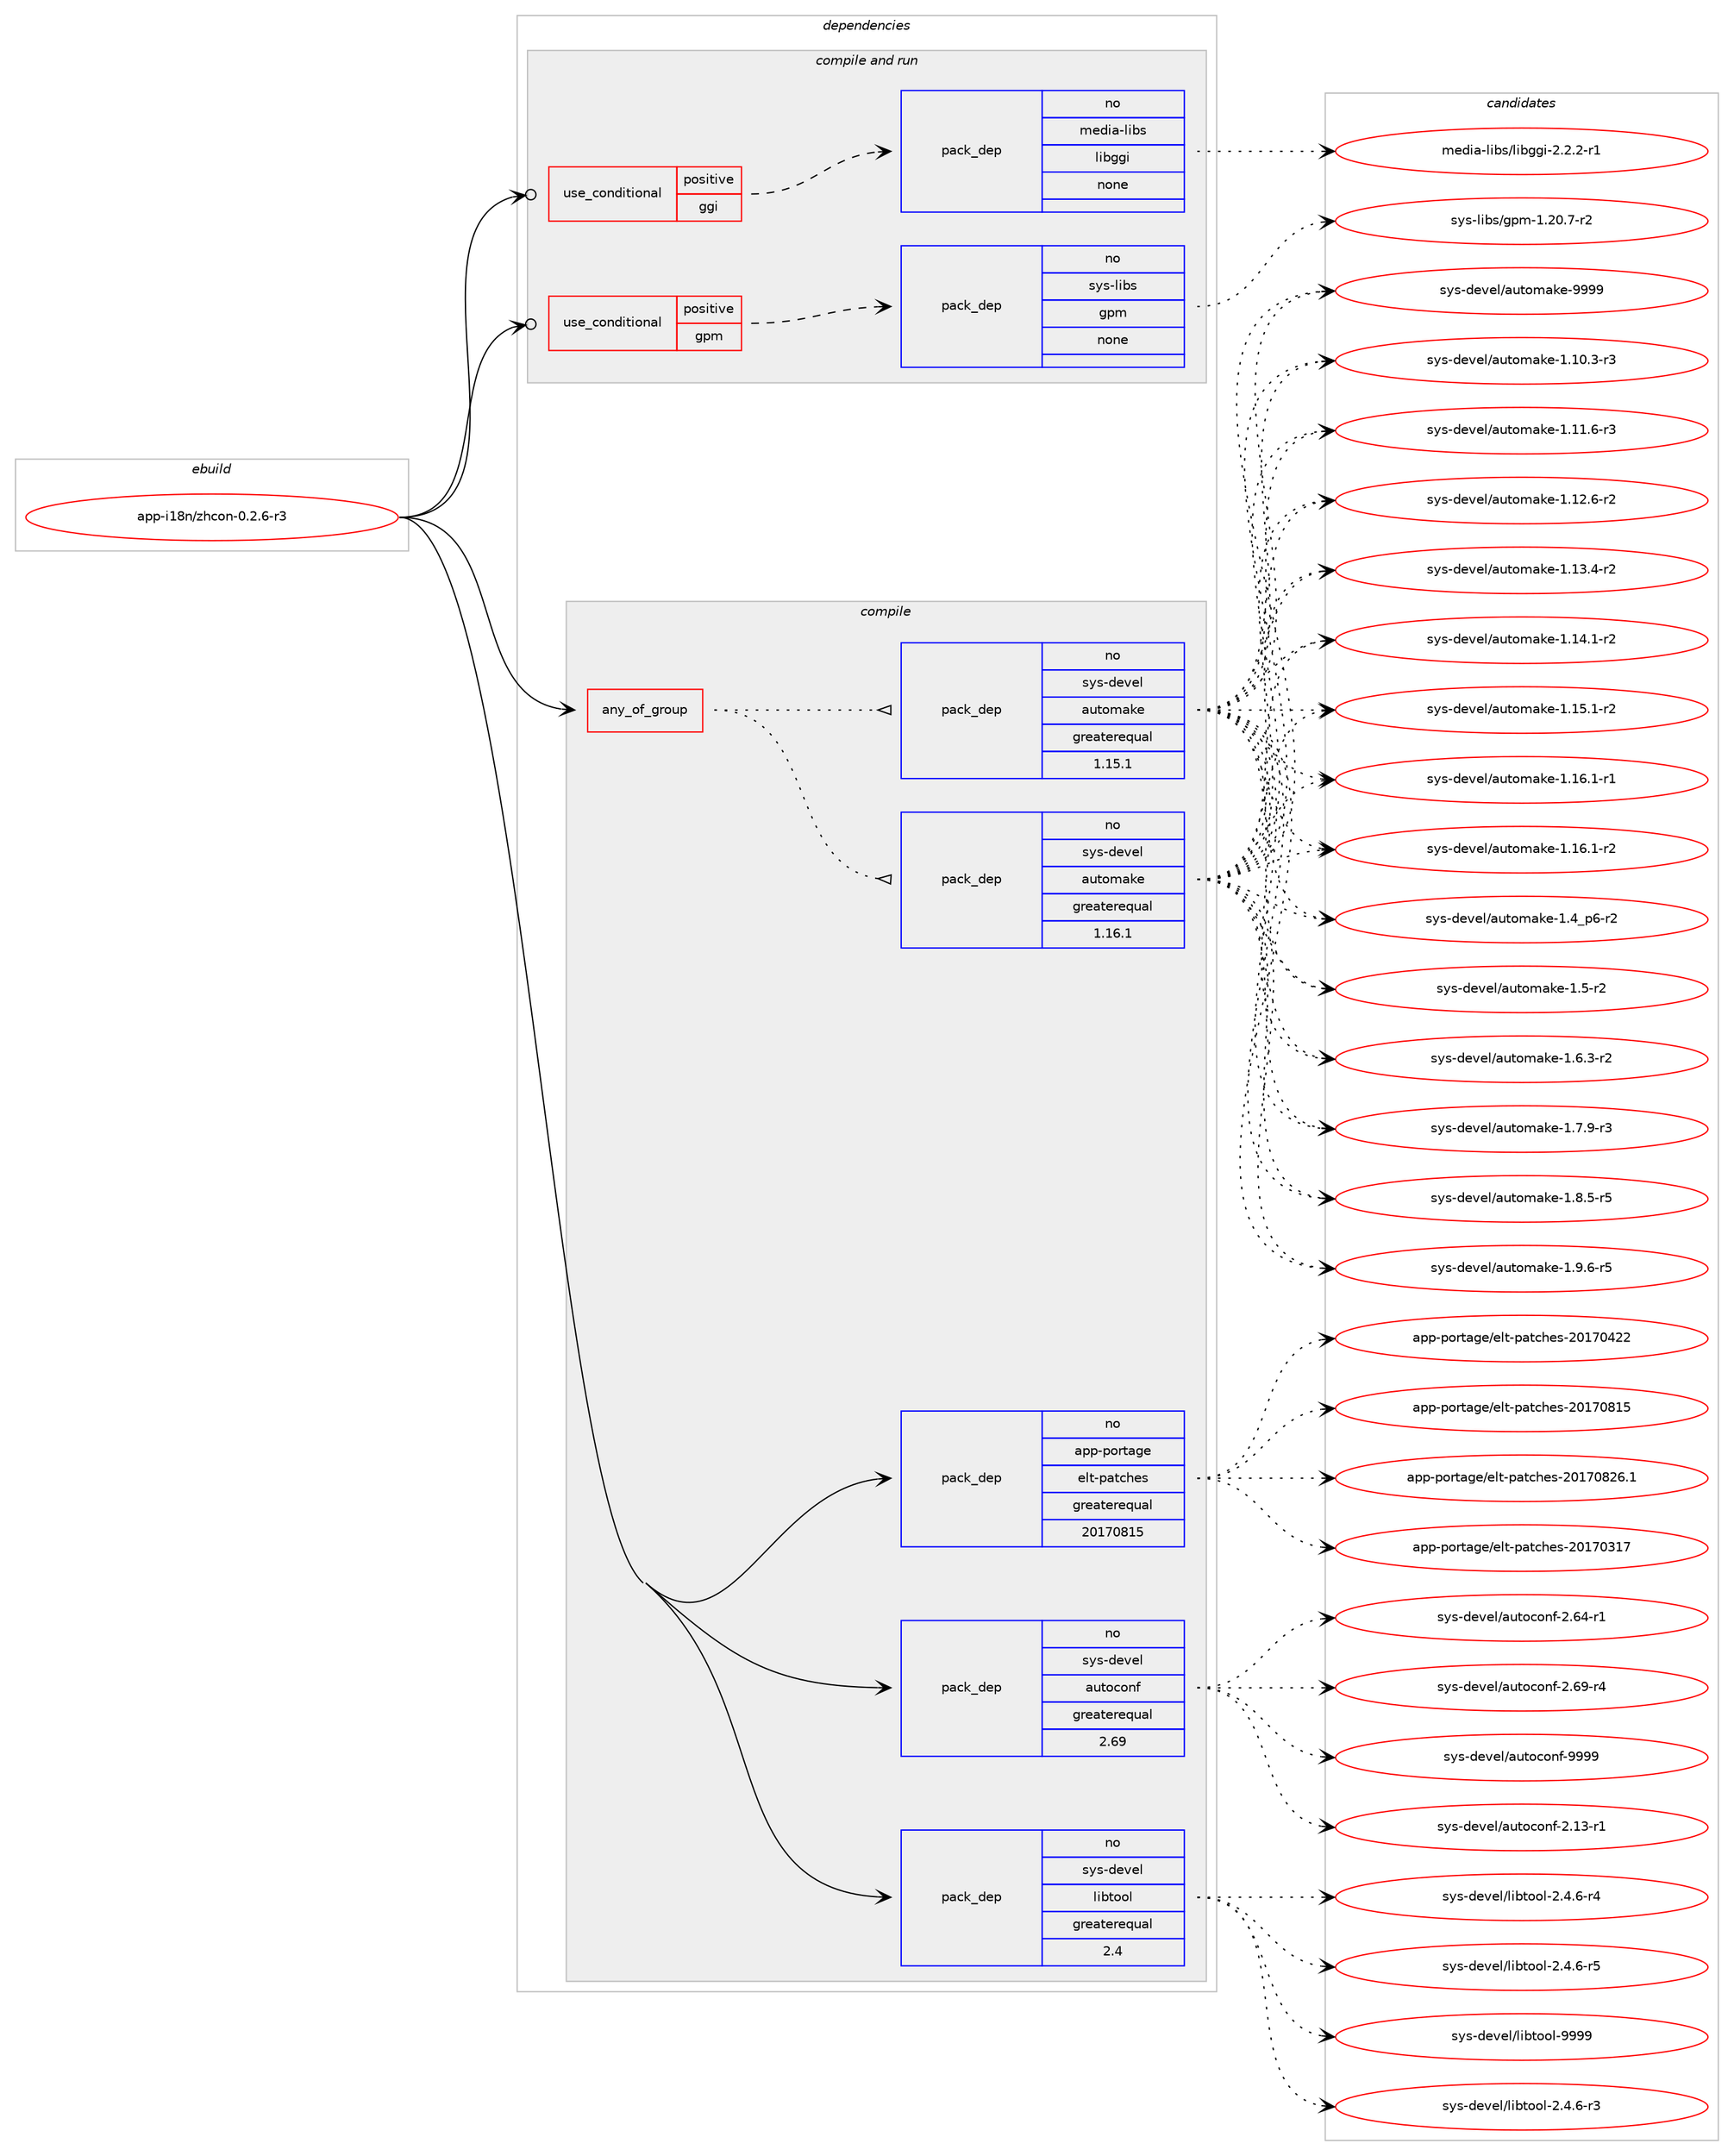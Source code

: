 digraph prolog {

# *************
# Graph options
# *************

newrank=true;
concentrate=true;
compound=true;
graph [rankdir=LR,fontname=Helvetica,fontsize=10,ranksep=1.5];#, ranksep=2.5, nodesep=0.2];
edge  [arrowhead=vee];
node  [fontname=Helvetica,fontsize=10];

# **********
# The ebuild
# **********

subgraph cluster_leftcol {
color=gray;
rank=same;
label=<<i>ebuild</i>>;
id [label="app-i18n/zhcon-0.2.6-r3", color=red, width=4, href="../app-i18n/zhcon-0.2.6-r3.svg"];
}

# ****************
# The dependencies
# ****************

subgraph cluster_midcol {
color=gray;
label=<<i>dependencies</i>>;
subgraph cluster_compile {
fillcolor="#eeeeee";
style=filled;
label=<<i>compile</i>>;
subgraph any8651 {
dependency496149 [label=<<TABLE BORDER="0" CELLBORDER="1" CELLSPACING="0" CELLPADDING="4"><TR><TD CELLPADDING="10">any_of_group</TD></TR></TABLE>>, shape=none, color=red];subgraph pack368620 {
dependency496150 [label=<<TABLE BORDER="0" CELLBORDER="1" CELLSPACING="0" CELLPADDING="4" WIDTH="220"><TR><TD ROWSPAN="6" CELLPADDING="30">pack_dep</TD></TR><TR><TD WIDTH="110">no</TD></TR><TR><TD>sys-devel</TD></TR><TR><TD>automake</TD></TR><TR><TD>greaterequal</TD></TR><TR><TD>1.16.1</TD></TR></TABLE>>, shape=none, color=blue];
}
dependency496149:e -> dependency496150:w [weight=20,style="dotted",arrowhead="oinv"];
subgraph pack368621 {
dependency496151 [label=<<TABLE BORDER="0" CELLBORDER="1" CELLSPACING="0" CELLPADDING="4" WIDTH="220"><TR><TD ROWSPAN="6" CELLPADDING="30">pack_dep</TD></TR><TR><TD WIDTH="110">no</TD></TR><TR><TD>sys-devel</TD></TR><TR><TD>automake</TD></TR><TR><TD>greaterequal</TD></TR><TR><TD>1.15.1</TD></TR></TABLE>>, shape=none, color=blue];
}
dependency496149:e -> dependency496151:w [weight=20,style="dotted",arrowhead="oinv"];
}
id:e -> dependency496149:w [weight=20,style="solid",arrowhead="vee"];
subgraph pack368622 {
dependency496152 [label=<<TABLE BORDER="0" CELLBORDER="1" CELLSPACING="0" CELLPADDING="4" WIDTH="220"><TR><TD ROWSPAN="6" CELLPADDING="30">pack_dep</TD></TR><TR><TD WIDTH="110">no</TD></TR><TR><TD>app-portage</TD></TR><TR><TD>elt-patches</TD></TR><TR><TD>greaterequal</TD></TR><TR><TD>20170815</TD></TR></TABLE>>, shape=none, color=blue];
}
id:e -> dependency496152:w [weight=20,style="solid",arrowhead="vee"];
subgraph pack368623 {
dependency496153 [label=<<TABLE BORDER="0" CELLBORDER="1" CELLSPACING="0" CELLPADDING="4" WIDTH="220"><TR><TD ROWSPAN="6" CELLPADDING="30">pack_dep</TD></TR><TR><TD WIDTH="110">no</TD></TR><TR><TD>sys-devel</TD></TR><TR><TD>autoconf</TD></TR><TR><TD>greaterequal</TD></TR><TR><TD>2.69</TD></TR></TABLE>>, shape=none, color=blue];
}
id:e -> dependency496153:w [weight=20,style="solid",arrowhead="vee"];
subgraph pack368624 {
dependency496154 [label=<<TABLE BORDER="0" CELLBORDER="1" CELLSPACING="0" CELLPADDING="4" WIDTH="220"><TR><TD ROWSPAN="6" CELLPADDING="30">pack_dep</TD></TR><TR><TD WIDTH="110">no</TD></TR><TR><TD>sys-devel</TD></TR><TR><TD>libtool</TD></TR><TR><TD>greaterequal</TD></TR><TR><TD>2.4</TD></TR></TABLE>>, shape=none, color=blue];
}
id:e -> dependency496154:w [weight=20,style="solid",arrowhead="vee"];
}
subgraph cluster_compileandrun {
fillcolor="#eeeeee";
style=filled;
label=<<i>compile and run</i>>;
subgraph cond118562 {
dependency496155 [label=<<TABLE BORDER="0" CELLBORDER="1" CELLSPACING="0" CELLPADDING="4"><TR><TD ROWSPAN="3" CELLPADDING="10">use_conditional</TD></TR><TR><TD>positive</TD></TR><TR><TD>ggi</TD></TR></TABLE>>, shape=none, color=red];
subgraph pack368625 {
dependency496156 [label=<<TABLE BORDER="0" CELLBORDER="1" CELLSPACING="0" CELLPADDING="4" WIDTH="220"><TR><TD ROWSPAN="6" CELLPADDING="30">pack_dep</TD></TR><TR><TD WIDTH="110">no</TD></TR><TR><TD>media-libs</TD></TR><TR><TD>libggi</TD></TR><TR><TD>none</TD></TR><TR><TD></TD></TR></TABLE>>, shape=none, color=blue];
}
dependency496155:e -> dependency496156:w [weight=20,style="dashed",arrowhead="vee"];
}
id:e -> dependency496155:w [weight=20,style="solid",arrowhead="odotvee"];
subgraph cond118563 {
dependency496157 [label=<<TABLE BORDER="0" CELLBORDER="1" CELLSPACING="0" CELLPADDING="4"><TR><TD ROWSPAN="3" CELLPADDING="10">use_conditional</TD></TR><TR><TD>positive</TD></TR><TR><TD>gpm</TD></TR></TABLE>>, shape=none, color=red];
subgraph pack368626 {
dependency496158 [label=<<TABLE BORDER="0" CELLBORDER="1" CELLSPACING="0" CELLPADDING="4" WIDTH="220"><TR><TD ROWSPAN="6" CELLPADDING="30">pack_dep</TD></TR><TR><TD WIDTH="110">no</TD></TR><TR><TD>sys-libs</TD></TR><TR><TD>gpm</TD></TR><TR><TD>none</TD></TR><TR><TD></TD></TR></TABLE>>, shape=none, color=blue];
}
dependency496157:e -> dependency496158:w [weight=20,style="dashed",arrowhead="vee"];
}
id:e -> dependency496157:w [weight=20,style="solid",arrowhead="odotvee"];
}
subgraph cluster_run {
fillcolor="#eeeeee";
style=filled;
label=<<i>run</i>>;
}
}

# **************
# The candidates
# **************

subgraph cluster_choices {
rank=same;
color=gray;
label=<<i>candidates</i>>;

subgraph choice368620 {
color=black;
nodesep=1;
choice11512111545100101118101108479711711611110997107101454946494846514511451 [label="sys-devel/automake-1.10.3-r3", color=red, width=4,href="../sys-devel/automake-1.10.3-r3.svg"];
choice11512111545100101118101108479711711611110997107101454946494946544511451 [label="sys-devel/automake-1.11.6-r3", color=red, width=4,href="../sys-devel/automake-1.11.6-r3.svg"];
choice11512111545100101118101108479711711611110997107101454946495046544511450 [label="sys-devel/automake-1.12.6-r2", color=red, width=4,href="../sys-devel/automake-1.12.6-r2.svg"];
choice11512111545100101118101108479711711611110997107101454946495146524511450 [label="sys-devel/automake-1.13.4-r2", color=red, width=4,href="../sys-devel/automake-1.13.4-r2.svg"];
choice11512111545100101118101108479711711611110997107101454946495246494511450 [label="sys-devel/automake-1.14.1-r2", color=red, width=4,href="../sys-devel/automake-1.14.1-r2.svg"];
choice11512111545100101118101108479711711611110997107101454946495346494511450 [label="sys-devel/automake-1.15.1-r2", color=red, width=4,href="../sys-devel/automake-1.15.1-r2.svg"];
choice11512111545100101118101108479711711611110997107101454946495446494511449 [label="sys-devel/automake-1.16.1-r1", color=red, width=4,href="../sys-devel/automake-1.16.1-r1.svg"];
choice11512111545100101118101108479711711611110997107101454946495446494511450 [label="sys-devel/automake-1.16.1-r2", color=red, width=4,href="../sys-devel/automake-1.16.1-r2.svg"];
choice115121115451001011181011084797117116111109971071014549465295112544511450 [label="sys-devel/automake-1.4_p6-r2", color=red, width=4,href="../sys-devel/automake-1.4_p6-r2.svg"];
choice11512111545100101118101108479711711611110997107101454946534511450 [label="sys-devel/automake-1.5-r2", color=red, width=4,href="../sys-devel/automake-1.5-r2.svg"];
choice115121115451001011181011084797117116111109971071014549465446514511450 [label="sys-devel/automake-1.6.3-r2", color=red, width=4,href="../sys-devel/automake-1.6.3-r2.svg"];
choice115121115451001011181011084797117116111109971071014549465546574511451 [label="sys-devel/automake-1.7.9-r3", color=red, width=4,href="../sys-devel/automake-1.7.9-r3.svg"];
choice115121115451001011181011084797117116111109971071014549465646534511453 [label="sys-devel/automake-1.8.5-r5", color=red, width=4,href="../sys-devel/automake-1.8.5-r5.svg"];
choice115121115451001011181011084797117116111109971071014549465746544511453 [label="sys-devel/automake-1.9.6-r5", color=red, width=4,href="../sys-devel/automake-1.9.6-r5.svg"];
choice115121115451001011181011084797117116111109971071014557575757 [label="sys-devel/automake-9999", color=red, width=4,href="../sys-devel/automake-9999.svg"];
dependency496150:e -> choice11512111545100101118101108479711711611110997107101454946494846514511451:w [style=dotted,weight="100"];
dependency496150:e -> choice11512111545100101118101108479711711611110997107101454946494946544511451:w [style=dotted,weight="100"];
dependency496150:e -> choice11512111545100101118101108479711711611110997107101454946495046544511450:w [style=dotted,weight="100"];
dependency496150:e -> choice11512111545100101118101108479711711611110997107101454946495146524511450:w [style=dotted,weight="100"];
dependency496150:e -> choice11512111545100101118101108479711711611110997107101454946495246494511450:w [style=dotted,weight="100"];
dependency496150:e -> choice11512111545100101118101108479711711611110997107101454946495346494511450:w [style=dotted,weight="100"];
dependency496150:e -> choice11512111545100101118101108479711711611110997107101454946495446494511449:w [style=dotted,weight="100"];
dependency496150:e -> choice11512111545100101118101108479711711611110997107101454946495446494511450:w [style=dotted,weight="100"];
dependency496150:e -> choice115121115451001011181011084797117116111109971071014549465295112544511450:w [style=dotted,weight="100"];
dependency496150:e -> choice11512111545100101118101108479711711611110997107101454946534511450:w [style=dotted,weight="100"];
dependency496150:e -> choice115121115451001011181011084797117116111109971071014549465446514511450:w [style=dotted,weight="100"];
dependency496150:e -> choice115121115451001011181011084797117116111109971071014549465546574511451:w [style=dotted,weight="100"];
dependency496150:e -> choice115121115451001011181011084797117116111109971071014549465646534511453:w [style=dotted,weight="100"];
dependency496150:e -> choice115121115451001011181011084797117116111109971071014549465746544511453:w [style=dotted,weight="100"];
dependency496150:e -> choice115121115451001011181011084797117116111109971071014557575757:w [style=dotted,weight="100"];
}
subgraph choice368621 {
color=black;
nodesep=1;
choice11512111545100101118101108479711711611110997107101454946494846514511451 [label="sys-devel/automake-1.10.3-r3", color=red, width=4,href="../sys-devel/automake-1.10.3-r3.svg"];
choice11512111545100101118101108479711711611110997107101454946494946544511451 [label="sys-devel/automake-1.11.6-r3", color=red, width=4,href="../sys-devel/automake-1.11.6-r3.svg"];
choice11512111545100101118101108479711711611110997107101454946495046544511450 [label="sys-devel/automake-1.12.6-r2", color=red, width=4,href="../sys-devel/automake-1.12.6-r2.svg"];
choice11512111545100101118101108479711711611110997107101454946495146524511450 [label="sys-devel/automake-1.13.4-r2", color=red, width=4,href="../sys-devel/automake-1.13.4-r2.svg"];
choice11512111545100101118101108479711711611110997107101454946495246494511450 [label="sys-devel/automake-1.14.1-r2", color=red, width=4,href="../sys-devel/automake-1.14.1-r2.svg"];
choice11512111545100101118101108479711711611110997107101454946495346494511450 [label="sys-devel/automake-1.15.1-r2", color=red, width=4,href="../sys-devel/automake-1.15.1-r2.svg"];
choice11512111545100101118101108479711711611110997107101454946495446494511449 [label="sys-devel/automake-1.16.1-r1", color=red, width=4,href="../sys-devel/automake-1.16.1-r1.svg"];
choice11512111545100101118101108479711711611110997107101454946495446494511450 [label="sys-devel/automake-1.16.1-r2", color=red, width=4,href="../sys-devel/automake-1.16.1-r2.svg"];
choice115121115451001011181011084797117116111109971071014549465295112544511450 [label="sys-devel/automake-1.4_p6-r2", color=red, width=4,href="../sys-devel/automake-1.4_p6-r2.svg"];
choice11512111545100101118101108479711711611110997107101454946534511450 [label="sys-devel/automake-1.5-r2", color=red, width=4,href="../sys-devel/automake-1.5-r2.svg"];
choice115121115451001011181011084797117116111109971071014549465446514511450 [label="sys-devel/automake-1.6.3-r2", color=red, width=4,href="../sys-devel/automake-1.6.3-r2.svg"];
choice115121115451001011181011084797117116111109971071014549465546574511451 [label="sys-devel/automake-1.7.9-r3", color=red, width=4,href="../sys-devel/automake-1.7.9-r3.svg"];
choice115121115451001011181011084797117116111109971071014549465646534511453 [label="sys-devel/automake-1.8.5-r5", color=red, width=4,href="../sys-devel/automake-1.8.5-r5.svg"];
choice115121115451001011181011084797117116111109971071014549465746544511453 [label="sys-devel/automake-1.9.6-r5", color=red, width=4,href="../sys-devel/automake-1.9.6-r5.svg"];
choice115121115451001011181011084797117116111109971071014557575757 [label="sys-devel/automake-9999", color=red, width=4,href="../sys-devel/automake-9999.svg"];
dependency496151:e -> choice11512111545100101118101108479711711611110997107101454946494846514511451:w [style=dotted,weight="100"];
dependency496151:e -> choice11512111545100101118101108479711711611110997107101454946494946544511451:w [style=dotted,weight="100"];
dependency496151:e -> choice11512111545100101118101108479711711611110997107101454946495046544511450:w [style=dotted,weight="100"];
dependency496151:e -> choice11512111545100101118101108479711711611110997107101454946495146524511450:w [style=dotted,weight="100"];
dependency496151:e -> choice11512111545100101118101108479711711611110997107101454946495246494511450:w [style=dotted,weight="100"];
dependency496151:e -> choice11512111545100101118101108479711711611110997107101454946495346494511450:w [style=dotted,weight="100"];
dependency496151:e -> choice11512111545100101118101108479711711611110997107101454946495446494511449:w [style=dotted,weight="100"];
dependency496151:e -> choice11512111545100101118101108479711711611110997107101454946495446494511450:w [style=dotted,weight="100"];
dependency496151:e -> choice115121115451001011181011084797117116111109971071014549465295112544511450:w [style=dotted,weight="100"];
dependency496151:e -> choice11512111545100101118101108479711711611110997107101454946534511450:w [style=dotted,weight="100"];
dependency496151:e -> choice115121115451001011181011084797117116111109971071014549465446514511450:w [style=dotted,weight="100"];
dependency496151:e -> choice115121115451001011181011084797117116111109971071014549465546574511451:w [style=dotted,weight="100"];
dependency496151:e -> choice115121115451001011181011084797117116111109971071014549465646534511453:w [style=dotted,weight="100"];
dependency496151:e -> choice115121115451001011181011084797117116111109971071014549465746544511453:w [style=dotted,weight="100"];
dependency496151:e -> choice115121115451001011181011084797117116111109971071014557575757:w [style=dotted,weight="100"];
}
subgraph choice368622 {
color=black;
nodesep=1;
choice97112112451121111141169710310147101108116451129711699104101115455048495548514955 [label="app-portage/elt-patches-20170317", color=red, width=4,href="../app-portage/elt-patches-20170317.svg"];
choice97112112451121111141169710310147101108116451129711699104101115455048495548525050 [label="app-portage/elt-patches-20170422", color=red, width=4,href="../app-portage/elt-patches-20170422.svg"];
choice97112112451121111141169710310147101108116451129711699104101115455048495548564953 [label="app-portage/elt-patches-20170815", color=red, width=4,href="../app-portage/elt-patches-20170815.svg"];
choice971121124511211111411697103101471011081164511297116991041011154550484955485650544649 [label="app-portage/elt-patches-20170826.1", color=red, width=4,href="../app-portage/elt-patches-20170826.1.svg"];
dependency496152:e -> choice97112112451121111141169710310147101108116451129711699104101115455048495548514955:w [style=dotted,weight="100"];
dependency496152:e -> choice97112112451121111141169710310147101108116451129711699104101115455048495548525050:w [style=dotted,weight="100"];
dependency496152:e -> choice97112112451121111141169710310147101108116451129711699104101115455048495548564953:w [style=dotted,weight="100"];
dependency496152:e -> choice971121124511211111411697103101471011081164511297116991041011154550484955485650544649:w [style=dotted,weight="100"];
}
subgraph choice368623 {
color=black;
nodesep=1;
choice1151211154510010111810110847971171161119911111010245504649514511449 [label="sys-devel/autoconf-2.13-r1", color=red, width=4,href="../sys-devel/autoconf-2.13-r1.svg"];
choice1151211154510010111810110847971171161119911111010245504654524511449 [label="sys-devel/autoconf-2.64-r1", color=red, width=4,href="../sys-devel/autoconf-2.64-r1.svg"];
choice1151211154510010111810110847971171161119911111010245504654574511452 [label="sys-devel/autoconf-2.69-r4", color=red, width=4,href="../sys-devel/autoconf-2.69-r4.svg"];
choice115121115451001011181011084797117116111991111101024557575757 [label="sys-devel/autoconf-9999", color=red, width=4,href="../sys-devel/autoconf-9999.svg"];
dependency496153:e -> choice1151211154510010111810110847971171161119911111010245504649514511449:w [style=dotted,weight="100"];
dependency496153:e -> choice1151211154510010111810110847971171161119911111010245504654524511449:w [style=dotted,weight="100"];
dependency496153:e -> choice1151211154510010111810110847971171161119911111010245504654574511452:w [style=dotted,weight="100"];
dependency496153:e -> choice115121115451001011181011084797117116111991111101024557575757:w [style=dotted,weight="100"];
}
subgraph choice368624 {
color=black;
nodesep=1;
choice1151211154510010111810110847108105981161111111084550465246544511451 [label="sys-devel/libtool-2.4.6-r3", color=red, width=4,href="../sys-devel/libtool-2.4.6-r3.svg"];
choice1151211154510010111810110847108105981161111111084550465246544511452 [label="sys-devel/libtool-2.4.6-r4", color=red, width=4,href="../sys-devel/libtool-2.4.6-r4.svg"];
choice1151211154510010111810110847108105981161111111084550465246544511453 [label="sys-devel/libtool-2.4.6-r5", color=red, width=4,href="../sys-devel/libtool-2.4.6-r5.svg"];
choice1151211154510010111810110847108105981161111111084557575757 [label="sys-devel/libtool-9999", color=red, width=4,href="../sys-devel/libtool-9999.svg"];
dependency496154:e -> choice1151211154510010111810110847108105981161111111084550465246544511451:w [style=dotted,weight="100"];
dependency496154:e -> choice1151211154510010111810110847108105981161111111084550465246544511452:w [style=dotted,weight="100"];
dependency496154:e -> choice1151211154510010111810110847108105981161111111084550465246544511453:w [style=dotted,weight="100"];
dependency496154:e -> choice1151211154510010111810110847108105981161111111084557575757:w [style=dotted,weight="100"];
}
subgraph choice368625 {
color=black;
nodesep=1;
choice10910110010597451081059811547108105981031031054550465046504511449 [label="media-libs/libggi-2.2.2-r1", color=red, width=4,href="../media-libs/libggi-2.2.2-r1.svg"];
dependency496156:e -> choice10910110010597451081059811547108105981031031054550465046504511449:w [style=dotted,weight="100"];
}
subgraph choice368626 {
color=black;
nodesep=1;
choice115121115451081059811547103112109454946504846554511450 [label="sys-libs/gpm-1.20.7-r2", color=red, width=4,href="../sys-libs/gpm-1.20.7-r2.svg"];
dependency496158:e -> choice115121115451081059811547103112109454946504846554511450:w [style=dotted,weight="100"];
}
}

}
